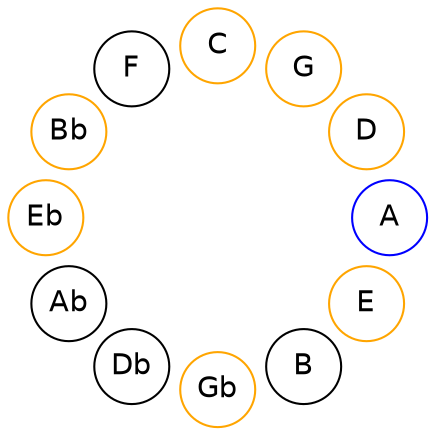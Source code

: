 
graph {

layout = circo;
mindist = .1

node [shape = circle, fontname = Helvetica, margin = 0]
edge [style=invis]

subgraph 1 {
	E -- B -- Gb -- Db -- Ab -- Eb -- Bb -- F -- C -- G -- D -- A -- E
}

E [color=orange];
Gb [color=orange];
Eb [color=orange];
Bb [color=orange];
C [color=orange];
G [color=orange];
D [color=orange];
A [color=blue];
}
